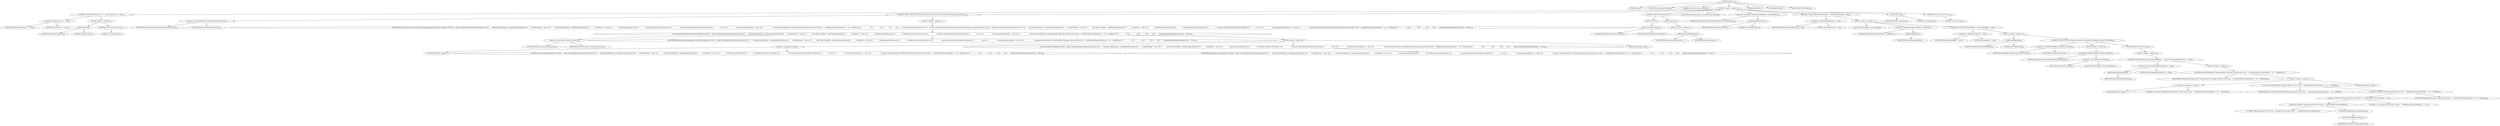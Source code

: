 digraph "process" {  
"34" [label = <(METHOD,process)<SUB>38</SUB>> ]
"35" [label = <(PARAM,this)<SUB>38</SUB>> ]
"36" [label = <(PARAM,final Exchange exchange)<SUB>38</SUB>> ]
"37" [label = <(PARAM,final AsyncCallback callback)<SUB>38</SUB>> ]
"38" [label = <(BLOCK,&lt;empty&gt;,&lt;empty&gt;)<SUB>38</SUB>> ]
"39" [label = <(CONTROL_STRUCTURE,if (processor == null),if (processor == null))<SUB>39</SUB>> ]
"40" [label = <(&lt;operator&gt;.equals,processor == null)<SUB>39</SUB>> ]
"41" [label = <(IDENTIFIER,processor,processor == null)<SUB>39</SUB>> ]
"42" [label = <(LITERAL,null,processor == null)<SUB>39</SUB>> ]
"43" [label = <(BLOCK,&lt;empty&gt;,&lt;empty&gt;)<SUB>39</SUB>> ]
"44" [label = <(done,done(true))<SUB>41</SUB>> ]
"45" [label = <(IDENTIFIER,callback,done(true))<SUB>41</SUB>> ]
"46" [label = <(LITERAL,true,done(true))<SUB>41</SUB>> ]
"47" [label = <(RETURN,return true;,return true;)<SUB>42</SUB>> ]
"48" [label = <(LITERAL,true,return true;)<SUB>42</SUB>> ]
"49" [label = <(CONTROL_STRUCTURE,if (processor instanceof AsyncProcessor),if (processor instanceof AsyncProcessor))<SUB>45</SUB>> ]
"50" [label = <(&lt;operator&gt;.instanceOf,processor instanceof AsyncProcessor)<SUB>45</SUB>> ]
"51" [label = <(IDENTIFIER,processor,processor instanceof AsyncProcessor)<SUB>45</SUB>> ]
"52" [label = <(TYPE_REF,AsyncProcessor,AsyncProcessor)<SUB>45</SUB>> ]
"53" [label = <(BLOCK,&lt;empty&gt;,&lt;empty&gt;)<SUB>45</SUB>> ]
"54" [label = <(RETURN,return ((AsyncProcessor) processor).process(exchange, new AsyncCallback() {\012\012    public void done(boolean doneSynchronously) {\012        Message faultMessage = exchange.getFault(false);\012        if (faultMessage != null) {\012            final Object faultBody = faultMessage.getBody();\012            if (faultBody != null) {\012                faultMessage.setBody(null);\012                if (faultBody instanceof Throwable) {\012                    exchange.setException((Throwable) faultBody);\012                } else {\012                    if (exchange.getException() == null) {\012                        exchange.setException(new CamelException(&quot;Message contains fault of type &quot; + faultBody.getClass().getName() + &quot;:\n&quot; + faultBody));\012                    }\012                }\012            }\012        }\012        callback.done(doneSynchronously);\012    }\012});,return ((AsyncProcessor) processor).process(exchange, new AsyncCallback() {\012\012    public void done(boolean doneSynchronously) {\012        Message faultMessage = exchange.getFault(false);\012        if (faultMessage != null) {\012            final Object faultBody = faultMessage.getBody();\012            if (faultBody != null) {\012                faultMessage.setBody(null);\012                if (faultBody instanceof Throwable) {\012                    exchange.setException((Throwable) faultBody);\012                } else {\012                    if (exchange.getException() == null) {\012                        exchange.setException(new CamelException(&quot;Message contains fault of type &quot; + faultBody.getClass().getName() + &quot;:\n&quot; + faultBody));\012                    }\012                }\012            }\012        }\012        callback.done(doneSynchronously);\012    }\012});)<SUB>46</SUB>> ]
"55" [label = <(process,process(exchange, new AsyncCallback() {\012\012    public void done(boolean doneSynchronously) {\012        Message faultMessage = exchange.getFault(false);\012        if (faultMessage != null) {\012            final Object faultBody = faultMessage.getBody();\012            if (faultBody != null) {\012                faultMessage.setBody(null);\012                if (faultBody instanceof Throwable) {\012                    exchange.setException((Throwable) faultBody);\012                } else {\012                    if (exchange.getException() == null) {\012                        exchange.setException(new CamelException(&quot;Message contains fault of type &quot; + faultBody.getClass().getName() + &quot;:\n&quot; + faultBody));\012                    }\012                }\012            }\012        }\012        callback.done(doneSynchronously);\012    }\012}))<SUB>46</SUB>> ]
"56" [label = <(&lt;operator&gt;.cast,(AsyncProcessor) processor)<SUB>46</SUB>> ]
"57" [label = <(TYPE_REF,AsyncProcessor,AsyncProcessor)<SUB>46</SUB>> ]
"58" [label = <(IDENTIFIER,processor,(AsyncProcessor) processor)<SUB>46</SUB>> ]
"59" [label = <(IDENTIFIER,exchange,process(exchange, new AsyncCallback() {\012\012    public void done(boolean doneSynchronously) {\012        Message faultMessage = exchange.getFault(false);\012        if (faultMessage != null) {\012            final Object faultBody = faultMessage.getBody();\012            if (faultBody != null) {\012                faultMessage.setBody(null);\012                if (faultBody instanceof Throwable) {\012                    exchange.setException((Throwable) faultBody);\012                } else {\012                    if (exchange.getException() == null) {\012                        exchange.setException(new CamelException(&quot;Message contains fault of type &quot; + faultBody.getClass().getName() + &quot;:\n&quot; + faultBody));\012                    }\012                }\012            }\012        }\012        callback.done(doneSynchronously);\012    }\012}))<SUB>46</SUB>> ]
"60" [label = <(BLOCK,&lt;empty&gt;,&lt;empty&gt;)<SUB>46</SUB>> ]
"61" [label = <(&lt;operator&gt;.assignment,&lt;empty&gt;)> ]
"62" [label = <(IDENTIFIER,$obj0,&lt;empty&gt;)> ]
"63" [label = <(&lt;operator&gt;.alloc,new AsyncCallback() {\012\012    public void done(boolean doneSynchronously) {\012        Message faultMessage = exchange.getFault(false);\012        if (faultMessage != null) {\012            final Object faultBody = faultMessage.getBody();\012            if (faultBody != null) {\012                faultMessage.setBody(null);\012                if (faultBody instanceof Throwable) {\012                    exchange.setException((Throwable) faultBody);\012                } else {\012                    if (exchange.getException() == null) {\012                        exchange.setException(new CamelException(&quot;Message contains fault of type &quot; + faultBody.getClass().getName() + &quot;:\n&quot; + faultBody));\012                    }\012                }\012            }\012        }\012        callback.done(doneSynchronously);\012    }\012})<SUB>46</SUB>> ]
"64" [label = <(&lt;init&gt;,new AsyncCallback() {\012\012    public void done(boolean doneSynchronously) {\012        Message faultMessage = exchange.getFault(false);\012        if (faultMessage != null) {\012            final Object faultBody = faultMessage.getBody();\012            if (faultBody != null) {\012                faultMessage.setBody(null);\012                if (faultBody instanceof Throwable) {\012                    exchange.setException((Throwable) faultBody);\012                } else {\012                    if (exchange.getException() == null) {\012                        exchange.setException(new CamelException(&quot;Message contains fault of type &quot; + faultBody.getClass().getName() + &quot;:\n&quot; + faultBody));\012                    }\012                }\012            }\012        }\012        callback.done(doneSynchronously);\012    }\012})<SUB>46</SUB>> ]
"65" [label = <(IDENTIFIER,$obj0,new AsyncCallback() {\012\012    public void done(boolean doneSynchronously) {\012        Message faultMessage = exchange.getFault(false);\012        if (faultMessage != null) {\012            final Object faultBody = faultMessage.getBody();\012            if (faultBody != null) {\012                faultMessage.setBody(null);\012                if (faultBody instanceof Throwable) {\012                    exchange.setException((Throwable) faultBody);\012                } else {\012                    if (exchange.getException() == null) {\012                        exchange.setException(new CamelException(&quot;Message contains fault of type &quot; + faultBody.getClass().getName() + &quot;:\n&quot; + faultBody));\012                    }\012                }\012            }\012        }\012        callback.done(doneSynchronously);\012    }\012})> ]
"66" [label = <(IDENTIFIER,$obj0,&lt;empty&gt;)> ]
"67" [label = <(CONTROL_STRUCTURE,try,try)<SUB>70</SUB>> ]
"68" [label = <(BLOCK,try,try)<SUB>70</SUB>> ]
"69" [label = <(process,process(exchange))<SUB>71</SUB>> ]
"70" [label = <(IDENTIFIER,processor,process(exchange))<SUB>71</SUB>> ]
"71" [label = <(IDENTIFIER,exchange,process(exchange))<SUB>71</SUB>> ]
"72" [label = <(BLOCK,catch,catch)> ]
"73" [label = <(BLOCK,&lt;empty&gt;,&lt;empty&gt;)<SUB>72</SUB>> ]
"74" [label = <(setException,setException(e))<SUB>73</SUB>> ]
"75" [label = <(IDENTIFIER,exchange,setException(e))<SUB>73</SUB>> ]
"76" [label = <(IDENTIFIER,e,setException(e))<SUB>73</SUB>> ]
"77" [label = <(LOCAL,Message faultMessage: org.apache.camel.Message)> ]
"78" [label = <(&lt;operator&gt;.assignment,Message faultMessage = getFault(false))<SUB>76</SUB>> ]
"79" [label = <(IDENTIFIER,faultMessage,Message faultMessage = getFault(false))<SUB>76</SUB>> ]
"80" [label = <(getFault,getFault(false))<SUB>76</SUB>> ]
"81" [label = <(IDENTIFIER,exchange,getFault(false))<SUB>76</SUB>> ]
"82" [label = <(LITERAL,false,getFault(false))<SUB>76</SUB>> ]
"83" [label = <(CONTROL_STRUCTURE,if (faultMessage != null),if (faultMessage != null))<SUB>77</SUB>> ]
"84" [label = <(&lt;operator&gt;.notEquals,faultMessage != null)<SUB>77</SUB>> ]
"85" [label = <(IDENTIFIER,faultMessage,faultMessage != null)<SUB>77</SUB>> ]
"86" [label = <(LITERAL,null,faultMessage != null)<SUB>77</SUB>> ]
"87" [label = <(BLOCK,&lt;empty&gt;,&lt;empty&gt;)<SUB>77</SUB>> ]
"88" [label = <(LOCAL,Object faultBody: java.lang.Object)> ]
"89" [label = <(&lt;operator&gt;.assignment,Object faultBody = getBody())<SUB>78</SUB>> ]
"90" [label = <(IDENTIFIER,faultBody,Object faultBody = getBody())<SUB>78</SUB>> ]
"91" [label = <(getBody,getBody())<SUB>78</SUB>> ]
"92" [label = <(IDENTIFIER,faultMessage,getBody())<SUB>78</SUB>> ]
"93" [label = <(CONTROL_STRUCTURE,if (faultBody != null),if (faultBody != null))<SUB>79</SUB>> ]
"94" [label = <(&lt;operator&gt;.notEquals,faultBody != null)<SUB>79</SUB>> ]
"95" [label = <(IDENTIFIER,faultBody,faultBody != null)<SUB>79</SUB>> ]
"96" [label = <(LITERAL,null,faultBody != null)<SUB>79</SUB>> ]
"97" [label = <(BLOCK,&lt;empty&gt;,&lt;empty&gt;)<SUB>79</SUB>> ]
"98" [label = <(setBody,setBody(null))<SUB>80</SUB>> ]
"99" [label = <(IDENTIFIER,faultMessage,setBody(null))<SUB>80</SUB>> ]
"100" [label = <(LITERAL,null,setBody(null))<SUB>80</SUB>> ]
"101" [label = <(CONTROL_STRUCTURE,if (faultBody instanceof Throwable),if (faultBody instanceof Throwable))<SUB>81</SUB>> ]
"102" [label = <(&lt;operator&gt;.instanceOf,faultBody instanceof Throwable)<SUB>81</SUB>> ]
"103" [label = <(IDENTIFIER,faultBody,faultBody instanceof Throwable)<SUB>81</SUB>> ]
"104" [label = <(TYPE_REF,Throwable,Throwable)<SUB>81</SUB>> ]
"105" [label = <(BLOCK,&lt;empty&gt;,&lt;empty&gt;)<SUB>81</SUB>> ]
"106" [label = <(setException,setException((Throwable) faultBody))<SUB>82</SUB>> ]
"107" [label = <(IDENTIFIER,exchange,setException((Throwable) faultBody))<SUB>82</SUB>> ]
"108" [label = <(&lt;operator&gt;.cast,(Throwable) faultBody)<SUB>82</SUB>> ]
"109" [label = <(TYPE_REF,Throwable,Throwable)<SUB>82</SUB>> ]
"110" [label = <(IDENTIFIER,faultBody,(Throwable) faultBody)<SUB>82</SUB>> ]
"111" [label = <(CONTROL_STRUCTURE,else,else)<SUB>83</SUB>> ]
"112" [label = <(BLOCK,&lt;empty&gt;,&lt;empty&gt;)<SUB>83</SUB>> ]
"113" [label = <(CONTROL_STRUCTURE,if (exchange.getException() == null),if (exchange.getException() == null))<SUB>84</SUB>> ]
"114" [label = <(&lt;operator&gt;.equals,exchange.getException() == null)<SUB>84</SUB>> ]
"115" [label = <(getException,getException())<SUB>84</SUB>> ]
"116" [label = <(IDENTIFIER,exchange,getException())<SUB>84</SUB>> ]
"117" [label = <(LITERAL,null,exchange.getException() == null)<SUB>84</SUB>> ]
"118" [label = <(BLOCK,&lt;empty&gt;,&lt;empty&gt;)<SUB>84</SUB>> ]
"119" [label = <(setException,setException(new CamelException(&quot;Message contains fault of type &quot; + faultBody.getClass().getName() + &quot;:\n&quot; + faultBody)))<SUB>85</SUB>> ]
"120" [label = <(IDENTIFIER,exchange,setException(new CamelException(&quot;Message contains fault of type &quot; + faultBody.getClass().getName() + &quot;:\n&quot; + faultBody)))<SUB>85</SUB>> ]
"121" [label = <(BLOCK,&lt;empty&gt;,&lt;empty&gt;)<SUB>85</SUB>> ]
"122" [label = <(&lt;operator&gt;.assignment,&lt;empty&gt;)> ]
"123" [label = <(IDENTIFIER,$obj1,&lt;empty&gt;)> ]
"124" [label = <(&lt;operator&gt;.alloc,new CamelException(&quot;Message contains fault of type &quot; + faultBody.getClass().getName() + &quot;:\n&quot; + faultBody))<SUB>85</SUB>> ]
"125" [label = <(&lt;init&gt;,new CamelException(&quot;Message contains fault of type &quot; + faultBody.getClass().getName() + &quot;:\n&quot; + faultBody))<SUB>85</SUB>> ]
"126" [label = <(IDENTIFIER,$obj1,new CamelException(&quot;Message contains fault of type &quot; + faultBody.getClass().getName() + &quot;:\n&quot; + faultBody))> ]
"127" [label = <(&lt;operator&gt;.addition,&quot;Message contains fault of type &quot; + faultBody.getClass().getName() + &quot;:\n&quot; + faultBody)<SUB>85</SUB>> ]
"128" [label = <(&lt;operator&gt;.addition,&quot;Message contains fault of type &quot; + faultBody.getClass().getName() + &quot;:\n&quot;)<SUB>85</SUB>> ]
"129" [label = <(&lt;operator&gt;.addition,&quot;Message contains fault of type &quot; + faultBody.getClass().getName())<SUB>85</SUB>> ]
"130" [label = <(LITERAL,&quot;Message contains fault of type &quot;,&quot;Message contains fault of type &quot; + faultBody.getClass().getName())<SUB>85</SUB>> ]
"131" [label = <(getName,faultBody.getClass().getName())<SUB>86</SUB>> ]
"132" [label = <(getClass,faultBody.getClass())<SUB>86</SUB>> ]
"133" [label = <(IDENTIFIER,faultBody,faultBody.getClass())<SUB>86</SUB>> ]
"134" [label = <(LITERAL,&quot;:\n&quot;,&quot;Message contains fault of type &quot; + faultBody.getClass().getName() + &quot;:\n&quot;)<SUB>86</SUB>> ]
"135" [label = <(IDENTIFIER,faultBody,&quot;Message contains fault of type &quot; + faultBody.getClass().getName() + &quot;:\n&quot; + faultBody)<SUB>86</SUB>> ]
"136" [label = <(IDENTIFIER,$obj1,&lt;empty&gt;)> ]
"137" [label = <(done,done(true))<SUB>91</SUB>> ]
"138" [label = <(IDENTIFIER,callback,done(true))<SUB>91</SUB>> ]
"139" [label = <(LITERAL,true,done(true))<SUB>91</SUB>> ]
"140" [label = <(RETURN,return true;,return true;)<SUB>92</SUB>> ]
"141" [label = <(LITERAL,true,return true;)<SUB>92</SUB>> ]
"142" [label = <(MODIFIER,PUBLIC)> ]
"143" [label = <(MODIFIER,VIRTUAL)> ]
"144" [label = <(METHOD_RETURN,boolean)<SUB>38</SUB>> ]
  "34" -> "35" 
  "34" -> "36" 
  "34" -> "37" 
  "34" -> "38" 
  "34" -> "142" 
  "34" -> "143" 
  "34" -> "144" 
  "38" -> "39" 
  "38" -> "49" 
  "38" -> "67" 
  "38" -> "77" 
  "38" -> "78" 
  "38" -> "83" 
  "38" -> "137" 
  "38" -> "140" 
  "39" -> "40" 
  "39" -> "43" 
  "40" -> "41" 
  "40" -> "42" 
  "43" -> "44" 
  "43" -> "47" 
  "44" -> "45" 
  "44" -> "46" 
  "47" -> "48" 
  "49" -> "50" 
  "49" -> "53" 
  "50" -> "51" 
  "50" -> "52" 
  "53" -> "54" 
  "54" -> "55" 
  "55" -> "56" 
  "55" -> "59" 
  "55" -> "60" 
  "56" -> "57" 
  "56" -> "58" 
  "60" -> "61" 
  "60" -> "64" 
  "60" -> "66" 
  "61" -> "62" 
  "61" -> "63" 
  "64" -> "65" 
  "67" -> "68" 
  "67" -> "72" 
  "68" -> "69" 
  "69" -> "70" 
  "69" -> "71" 
  "72" -> "73" 
  "73" -> "74" 
  "74" -> "75" 
  "74" -> "76" 
  "78" -> "79" 
  "78" -> "80" 
  "80" -> "81" 
  "80" -> "82" 
  "83" -> "84" 
  "83" -> "87" 
  "84" -> "85" 
  "84" -> "86" 
  "87" -> "88" 
  "87" -> "89" 
  "87" -> "93" 
  "89" -> "90" 
  "89" -> "91" 
  "91" -> "92" 
  "93" -> "94" 
  "93" -> "97" 
  "94" -> "95" 
  "94" -> "96" 
  "97" -> "98" 
  "97" -> "101" 
  "98" -> "99" 
  "98" -> "100" 
  "101" -> "102" 
  "101" -> "105" 
  "101" -> "111" 
  "102" -> "103" 
  "102" -> "104" 
  "105" -> "106" 
  "106" -> "107" 
  "106" -> "108" 
  "108" -> "109" 
  "108" -> "110" 
  "111" -> "112" 
  "112" -> "113" 
  "113" -> "114" 
  "113" -> "118" 
  "114" -> "115" 
  "114" -> "117" 
  "115" -> "116" 
  "118" -> "119" 
  "119" -> "120" 
  "119" -> "121" 
  "121" -> "122" 
  "121" -> "125" 
  "121" -> "136" 
  "122" -> "123" 
  "122" -> "124" 
  "125" -> "126" 
  "125" -> "127" 
  "127" -> "128" 
  "127" -> "135" 
  "128" -> "129" 
  "128" -> "134" 
  "129" -> "130" 
  "129" -> "131" 
  "131" -> "132" 
  "132" -> "133" 
  "137" -> "138" 
  "137" -> "139" 
  "140" -> "141" 
}
